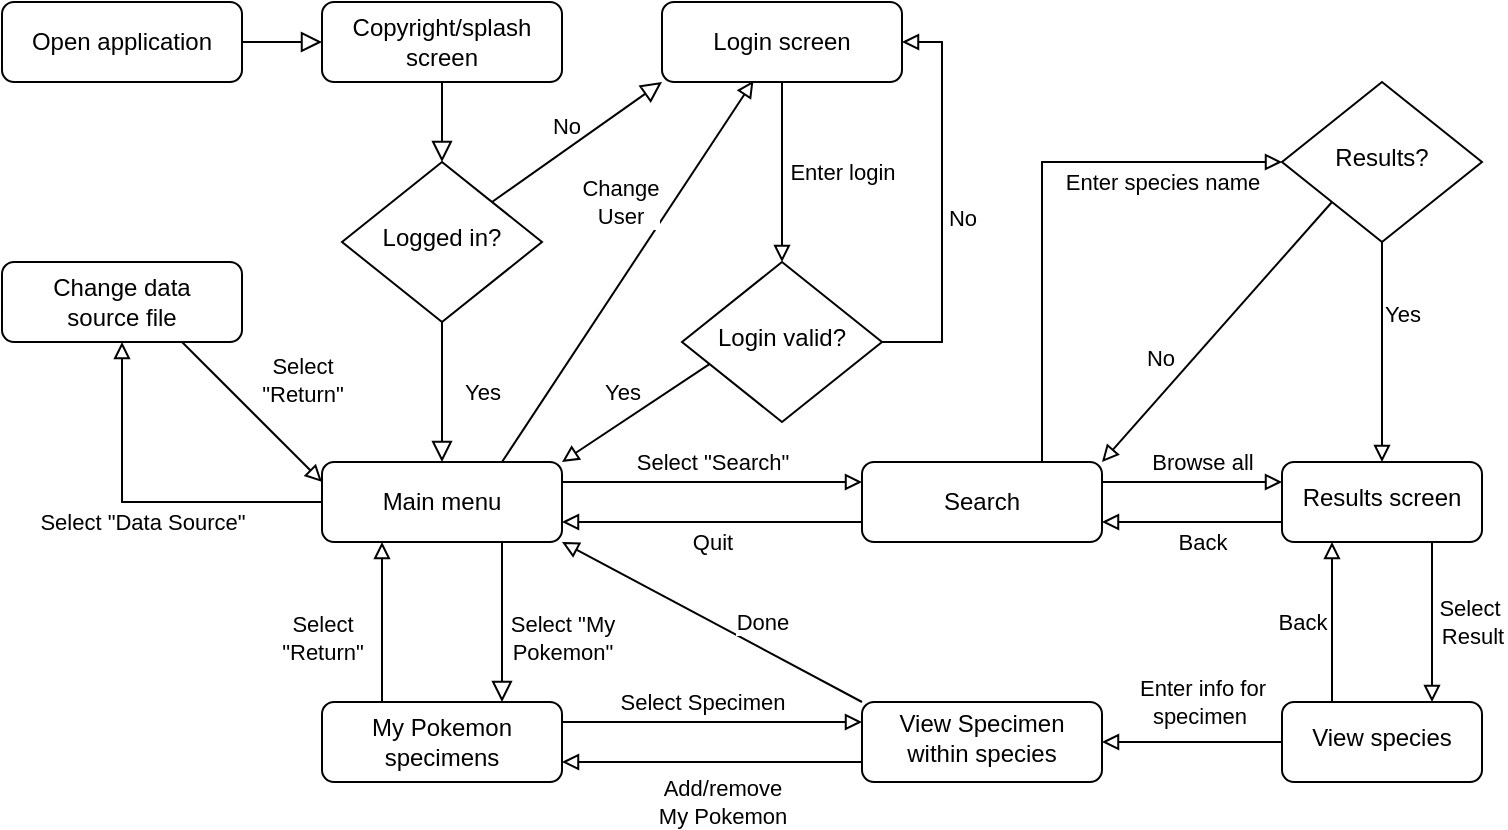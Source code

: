 <mxfile version="20.3.2" type="device"><diagram id="C5RBs43oDa-KdzZeNtuy" name="Page-1"><mxGraphModel dx="781" dy="468" grid="1" gridSize="10" guides="1" tooltips="1" connect="1" arrows="1" fold="1" page="1" pageScale="1" pageWidth="827" pageHeight="1169" math="0" shadow="0"><root><mxCell id="WIyWlLk6GJQsqaUBKTNV-0"/><mxCell id="WIyWlLk6GJQsqaUBKTNV-1" parent="WIyWlLk6GJQsqaUBKTNV-0"/><mxCell id="WIyWlLk6GJQsqaUBKTNV-2" value="" style="rounded=0;html=1;jettySize=auto;orthogonalLoop=1;fontSize=11;endArrow=block;endFill=0;endSize=8;strokeWidth=1;shadow=0;labelBackgroundColor=none;edgeStyle=orthogonalEdgeStyle;" parent="WIyWlLk6GJQsqaUBKTNV-1" source="WIyWlLk6GJQsqaUBKTNV-3" target="WIyWlLk6GJQsqaUBKTNV-6" edge="1"><mxGeometry relative="1" as="geometry"/></mxCell><mxCell id="WIyWlLk6GJQsqaUBKTNV-3" value="Copyright/splash screen" style="rounded=1;whiteSpace=wrap;html=1;fontSize=12;glass=0;strokeWidth=1;shadow=0;" parent="WIyWlLk6GJQsqaUBKTNV-1" vertex="1"><mxGeometry x="160" y="60" width="120" height="40" as="geometry"/></mxCell><mxCell id="WIyWlLk6GJQsqaUBKTNV-4" value="Yes" style="rounded=0;html=1;jettySize=auto;orthogonalLoop=1;fontSize=11;endArrow=block;endFill=0;endSize=8;strokeWidth=1;shadow=0;labelBackgroundColor=none;edgeStyle=orthogonalEdgeStyle;entryX=0.5;entryY=0;entryDx=0;entryDy=0;" parent="WIyWlLk6GJQsqaUBKTNV-1" source="WIyWlLk6GJQsqaUBKTNV-6" target="WIyWlLk6GJQsqaUBKTNV-12" edge="1"><mxGeometry y="20" relative="1" as="geometry"><mxPoint as="offset"/><mxPoint x="220" y="290" as="targetPoint"/></mxGeometry></mxCell><mxCell id="WIyWlLk6GJQsqaUBKTNV-5" value="No" style="rounded=0;html=1;jettySize=auto;orthogonalLoop=1;fontSize=11;endArrow=block;endFill=0;endSize=8;strokeWidth=1;shadow=0;labelBackgroundColor=none;exitX=1;exitY=0;exitDx=0;exitDy=0;entryX=0;entryY=1;entryDx=0;entryDy=0;" parent="WIyWlLk6GJQsqaUBKTNV-1" source="WIyWlLk6GJQsqaUBKTNV-6" target="WIyWlLk6GJQsqaUBKTNV-7" edge="1"><mxGeometry y="10" relative="1" as="geometry"><mxPoint as="offset"/></mxGeometry></mxCell><mxCell id="WIyWlLk6GJQsqaUBKTNV-6" value="Logged in?" style="rhombus;whiteSpace=wrap;html=1;shadow=0;fontFamily=Helvetica;fontSize=12;align=center;strokeWidth=1;spacing=6;spacingTop=-4;" parent="WIyWlLk6GJQsqaUBKTNV-1" vertex="1"><mxGeometry x="170" y="140" width="100" height="80" as="geometry"/></mxCell><mxCell id="a24e8hW7GEU3orFO0QLr-15" value="Enter login" style="edgeStyle=none;rounded=0;orthogonalLoop=1;jettySize=auto;html=1;exitX=0.5;exitY=1;exitDx=0;exitDy=0;entryX=0.5;entryY=0;entryDx=0;entryDy=0;endArrow=block;endFill=0;" parent="WIyWlLk6GJQsqaUBKTNV-1" source="WIyWlLk6GJQsqaUBKTNV-7" target="a24e8hW7GEU3orFO0QLr-14" edge="1"><mxGeometry y="30" relative="1" as="geometry"><mxPoint as="offset"/></mxGeometry></mxCell><mxCell id="WIyWlLk6GJQsqaUBKTNV-7" value="Login screen" style="rounded=1;whiteSpace=wrap;html=1;fontSize=12;glass=0;strokeWidth=1;shadow=0;" parent="WIyWlLk6GJQsqaUBKTNV-1" vertex="1"><mxGeometry x="330" y="60" width="120" height="40" as="geometry"/></mxCell><mxCell id="WIyWlLk6GJQsqaUBKTNV-8" value="Select &quot;My &lt;br&gt;Pokemon&quot;" style="rounded=0;html=1;jettySize=auto;orthogonalLoop=1;fontSize=11;endArrow=block;endFill=0;endSize=8;strokeWidth=1;shadow=0;labelBackgroundColor=none;edgeStyle=orthogonalEdgeStyle;exitX=0.75;exitY=1;exitDx=0;exitDy=0;entryX=0.75;entryY=0;entryDx=0;entryDy=0;" parent="WIyWlLk6GJQsqaUBKTNV-1" source="WIyWlLk6GJQsqaUBKTNV-12" target="WIyWlLk6GJQsqaUBKTNV-11" edge="1"><mxGeometry x="0.2" y="30" relative="1" as="geometry"><mxPoint as="offset"/><mxPoint x="220" y="350" as="sourcePoint"/><mxPoint x="220" y="380" as="targetPoint"/></mxGeometry></mxCell><mxCell id="a24e8hW7GEU3orFO0QLr-12" value="Select &lt;br&gt;&quot;Return&quot;" style="edgeStyle=none;rounded=0;orthogonalLoop=1;jettySize=auto;html=1;exitX=0.25;exitY=0;exitDx=0;exitDy=0;entryX=0.25;entryY=1;entryDx=0;entryDy=0;endArrow=block;endFill=0;" parent="WIyWlLk6GJQsqaUBKTNV-1" source="WIyWlLk6GJQsqaUBKTNV-11" target="WIyWlLk6GJQsqaUBKTNV-12" edge="1"><mxGeometry x="-0.2" y="30" relative="1" as="geometry"><mxPoint as="offset"/></mxGeometry></mxCell><mxCell id="-wZCFKQApsO8Bl1tp_i0-5" value="Select Specimen" style="edgeStyle=none;rounded=0;orthogonalLoop=1;jettySize=auto;html=1;exitX=1;exitY=0.25;exitDx=0;exitDy=0;entryX=0;entryY=0.25;entryDx=0;entryDy=0;endArrow=block;endFill=0;" edge="1" parent="WIyWlLk6GJQsqaUBKTNV-1" source="WIyWlLk6GJQsqaUBKTNV-11" target="-wZCFKQApsO8Bl1tp_i0-4"><mxGeometry x="-0.067" y="10" relative="1" as="geometry"><mxPoint as="offset"/></mxGeometry></mxCell><mxCell id="WIyWlLk6GJQsqaUBKTNV-11" value="My Pokemon specimens" style="rounded=1;whiteSpace=wrap;html=1;fontSize=12;glass=0;strokeWidth=1;shadow=0;" parent="WIyWlLk6GJQsqaUBKTNV-1" vertex="1"><mxGeometry x="160" y="410" width="120" height="40" as="geometry"/></mxCell><mxCell id="a24e8hW7GEU3orFO0QLr-9" value="Select &quot;Data Source&quot;" style="edgeStyle=orthogonalEdgeStyle;rounded=0;orthogonalLoop=1;jettySize=auto;html=1;entryX=0.5;entryY=1;entryDx=0;entryDy=0;endArrow=block;endFill=0;" parent="WIyWlLk6GJQsqaUBKTNV-1" source="WIyWlLk6GJQsqaUBKTNV-12" target="a24e8hW7GEU3orFO0QLr-8" edge="1"><mxGeometry y="10" relative="1" as="geometry"><mxPoint as="offset"/></mxGeometry></mxCell><mxCell id="a24e8hW7GEU3orFO0QLr-13" value="Select &quot;Search&quot;" style="edgeStyle=none;rounded=0;orthogonalLoop=1;jettySize=auto;html=1;exitX=1;exitY=0.25;exitDx=0;exitDy=0;entryX=0;entryY=0.25;entryDx=0;entryDy=0;endArrow=block;endFill=0;" parent="WIyWlLk6GJQsqaUBKTNV-1" source="WIyWlLk6GJQsqaUBKTNV-12" target="a24e8hW7GEU3orFO0QLr-5" edge="1"><mxGeometry y="10" relative="1" as="geometry"><mxPoint as="offset"/></mxGeometry></mxCell><mxCell id="-wZCFKQApsO8Bl1tp_i0-0" value="Change&lt;br&gt;User" style="rounded=0;orthogonalLoop=1;jettySize=auto;html=1;exitX=0.75;exitY=0;exitDx=0;exitDy=0;entryX=0.381;entryY=0.983;entryDx=0;entryDy=0;entryPerimeter=0;endArrow=block;endFill=0;" edge="1" parent="WIyWlLk6GJQsqaUBKTNV-1" source="WIyWlLk6GJQsqaUBKTNV-12" target="WIyWlLk6GJQsqaUBKTNV-7"><mxGeometry x="0.24" y="21" relative="1" as="geometry"><mxPoint x="-1" as="offset"/></mxGeometry></mxCell><mxCell id="WIyWlLk6GJQsqaUBKTNV-12" value="Main menu" style="rounded=1;whiteSpace=wrap;html=1;fontSize=12;glass=0;strokeWidth=1;shadow=0;" parent="WIyWlLk6GJQsqaUBKTNV-1" vertex="1"><mxGeometry x="160" y="290" width="120" height="40" as="geometry"/></mxCell><mxCell id="a24e8hW7GEU3orFO0QLr-0" value="Open application" style="rounded=1;whiteSpace=wrap;html=1;fontSize=12;glass=0;strokeWidth=1;shadow=0;" parent="WIyWlLk6GJQsqaUBKTNV-1" vertex="1"><mxGeometry y="60" width="120" height="40" as="geometry"/></mxCell><mxCell id="a24e8hW7GEU3orFO0QLr-1" value="" style="rounded=0;html=1;jettySize=auto;orthogonalLoop=1;fontSize=11;endArrow=block;endFill=0;endSize=8;strokeWidth=1;shadow=0;labelBackgroundColor=none;edgeStyle=orthogonalEdgeStyle;entryX=0;entryY=0.5;entryDx=0;entryDy=0;exitX=1;exitY=0.5;exitDx=0;exitDy=0;" parent="WIyWlLk6GJQsqaUBKTNV-1" source="a24e8hW7GEU3orFO0QLr-0" target="WIyWlLk6GJQsqaUBKTNV-3" edge="1"><mxGeometry relative="1" as="geometry"><mxPoint x="230" y="130" as="sourcePoint"/><mxPoint x="230" y="180" as="targetPoint"/></mxGeometry></mxCell><mxCell id="a24e8hW7GEU3orFO0QLr-19" value="Quit" style="edgeStyle=orthogonalEdgeStyle;rounded=0;orthogonalLoop=1;jettySize=auto;html=1;exitX=0;exitY=0.75;exitDx=0;exitDy=0;entryX=1;entryY=0.75;entryDx=0;entryDy=0;endArrow=block;endFill=0;" parent="WIyWlLk6GJQsqaUBKTNV-1" source="a24e8hW7GEU3orFO0QLr-5" target="WIyWlLk6GJQsqaUBKTNV-12" edge="1"><mxGeometry y="10" relative="1" as="geometry"><mxPoint as="offset"/></mxGeometry></mxCell><mxCell id="a24e8hW7GEU3orFO0QLr-24" value="Enter species name" style="edgeStyle=orthogonalEdgeStyle;rounded=0;orthogonalLoop=1;jettySize=auto;html=1;exitX=0.75;exitY=0;exitDx=0;exitDy=0;entryX=0;entryY=0.5;entryDx=0;entryDy=0;endArrow=block;endFill=0;" parent="WIyWlLk6GJQsqaUBKTNV-1" source="a24e8hW7GEU3orFO0QLr-5" target="a24e8hW7GEU3orFO0QLr-20" edge="1"><mxGeometry x="0.556" y="-10" relative="1" as="geometry"><Array as="points"><mxPoint x="520" y="140"/></Array><mxPoint as="offset"/></mxGeometry></mxCell><mxCell id="-wZCFKQApsO8Bl1tp_i0-8" value="Browse all" style="edgeStyle=none;rounded=0;orthogonalLoop=1;jettySize=auto;html=1;exitX=1;exitY=0.25;exitDx=0;exitDy=0;entryX=0;entryY=0.25;entryDx=0;entryDy=0;endArrow=block;endFill=0;" edge="1" parent="WIyWlLk6GJQsqaUBKTNV-1" source="a24e8hW7GEU3orFO0QLr-5" target="a24e8hW7GEU3orFO0QLr-32"><mxGeometry x="0.111" y="10" relative="1" as="geometry"><mxPoint as="offset"/></mxGeometry></mxCell><mxCell id="a24e8hW7GEU3orFO0QLr-5" value="Search" style="rounded=1;whiteSpace=wrap;html=1;fontSize=12;glass=0;strokeWidth=1;shadow=0;" parent="WIyWlLk6GJQsqaUBKTNV-1" vertex="1"><mxGeometry x="430" y="290" width="120" height="40" as="geometry"/></mxCell><mxCell id="a24e8hW7GEU3orFO0QLr-10" value="Select&lt;br&gt;&quot;Return&quot;" style="rounded=0;orthogonalLoop=1;jettySize=auto;html=1;exitX=0.75;exitY=1;exitDx=0;exitDy=0;entryX=0;entryY=0.25;entryDx=0;entryDy=0;endArrow=block;endFill=0;" parent="WIyWlLk6GJQsqaUBKTNV-1" source="a24e8hW7GEU3orFO0QLr-8" target="WIyWlLk6GJQsqaUBKTNV-12" edge="1"><mxGeometry x="0.143" y="28" relative="1" as="geometry"><mxPoint y="-1" as="offset"/></mxGeometry></mxCell><mxCell id="a24e8hW7GEU3orFO0QLr-8" value="Change data &lt;br&gt;source file" style="rounded=1;whiteSpace=wrap;html=1;fontSize=12;glass=0;strokeWidth=1;shadow=0;" parent="WIyWlLk6GJQsqaUBKTNV-1" vertex="1"><mxGeometry y="190" width="120" height="40" as="geometry"/></mxCell><mxCell id="a24e8hW7GEU3orFO0QLr-16" value="Yes" style="edgeStyle=none;rounded=0;orthogonalLoop=1;jettySize=auto;html=1;exitX=0.141;exitY=0.635;exitDx=0;exitDy=0;entryX=1;entryY=0;entryDx=0;entryDy=0;endArrow=block;endFill=0;exitPerimeter=0;" parent="WIyWlLk6GJQsqaUBKTNV-1" source="a24e8hW7GEU3orFO0QLr-14" target="WIyWlLk6GJQsqaUBKTNV-12" edge="1"><mxGeometry x="-0.011" y="-12" relative="1" as="geometry"><mxPoint x="-1" as="offset"/></mxGeometry></mxCell><mxCell id="a24e8hW7GEU3orFO0QLr-18" value="No" style="edgeStyle=orthogonalEdgeStyle;rounded=0;orthogonalLoop=1;jettySize=auto;html=1;exitX=1;exitY=0.5;exitDx=0;exitDy=0;endArrow=block;endFill=0;entryX=1;entryY=0.5;entryDx=0;entryDy=0;" parent="WIyWlLk6GJQsqaUBKTNV-1" source="a24e8hW7GEU3orFO0QLr-14" target="WIyWlLk6GJQsqaUBKTNV-7" edge="1"><mxGeometry x="-0.077" y="-10" relative="1" as="geometry"><mxPoint x="480" y="180" as="targetPoint"/><Array as="points"><mxPoint x="470" y="230"/><mxPoint x="470" y="80"/></Array><mxPoint as="offset"/></mxGeometry></mxCell><mxCell id="a24e8hW7GEU3orFO0QLr-14" value="Login valid?" style="rhombus;whiteSpace=wrap;html=1;shadow=0;fontFamily=Helvetica;fontSize=12;align=center;strokeWidth=1;spacing=6;spacingTop=-4;" parent="WIyWlLk6GJQsqaUBKTNV-1" vertex="1"><mxGeometry x="340" y="190" width="100" height="80" as="geometry"/></mxCell><mxCell id="a24e8hW7GEU3orFO0QLr-25" value="Yes" style="edgeStyle=orthogonalEdgeStyle;rounded=0;orthogonalLoop=1;jettySize=auto;html=1;exitX=0.5;exitY=1;exitDx=0;exitDy=0;entryX=0.5;entryY=0;entryDx=0;entryDy=0;endArrow=block;endFill=0;" parent="WIyWlLk6GJQsqaUBKTNV-1" source="a24e8hW7GEU3orFO0QLr-20" target="a24e8hW7GEU3orFO0QLr-32" edge="1"><mxGeometry x="-0.333" y="10" relative="1" as="geometry"><mxPoint y="-1" as="offset"/><mxPoint x="800" y="190" as="targetPoint"/></mxGeometry></mxCell><mxCell id="a24e8hW7GEU3orFO0QLr-28" value="No" style="rounded=0;orthogonalLoop=1;jettySize=auto;html=1;exitX=0;exitY=1;exitDx=0;exitDy=0;entryX=1;entryY=0;entryDx=0;entryDy=0;endArrow=block;endFill=0;" parent="WIyWlLk6GJQsqaUBKTNV-1" source="a24e8hW7GEU3orFO0QLr-20" target="a24e8hW7GEU3orFO0QLr-5" edge="1"><mxGeometry x="0.329" y="-13" relative="1" as="geometry"><mxPoint as="offset"/><mxPoint x="710" y="210" as="targetPoint"/></mxGeometry></mxCell><mxCell id="a24e8hW7GEU3orFO0QLr-20" value="Results?" style="rhombus;whiteSpace=wrap;html=1;shadow=0;fontFamily=Helvetica;fontSize=12;align=center;strokeWidth=1;spacing=6;spacingTop=-4;" parent="WIyWlLk6GJQsqaUBKTNV-1" vertex="1"><mxGeometry x="640" y="100" width="100" height="80" as="geometry"/></mxCell><mxCell id="-wZCFKQApsO8Bl1tp_i0-2" value="Select&amp;nbsp;&lt;br&gt;Result" style="edgeStyle=none;rounded=0;orthogonalLoop=1;jettySize=auto;html=1;exitX=0.75;exitY=1;exitDx=0;exitDy=0;endArrow=block;endFill=0;entryX=0.75;entryY=0;entryDx=0;entryDy=0;" edge="1" parent="WIyWlLk6GJQsqaUBKTNV-1" source="a24e8hW7GEU3orFO0QLr-32" target="-wZCFKQApsO8Bl1tp_i0-1"><mxGeometry y="20" relative="1" as="geometry"><mxPoint as="offset"/></mxGeometry></mxCell><mxCell id="-wZCFKQApsO8Bl1tp_i0-3" value="Back" style="edgeStyle=none;rounded=0;orthogonalLoop=1;jettySize=auto;html=1;exitX=0;exitY=0.75;exitDx=0;exitDy=0;entryX=1;entryY=0.75;entryDx=0;entryDy=0;endArrow=block;endFill=0;" edge="1" parent="WIyWlLk6GJQsqaUBKTNV-1" source="a24e8hW7GEU3orFO0QLr-32" target="a24e8hW7GEU3orFO0QLr-5"><mxGeometry x="-0.111" y="10" relative="1" as="geometry"><mxPoint as="offset"/></mxGeometry></mxCell><mxCell id="a24e8hW7GEU3orFO0QLr-32" value="Results screen" style="rounded=1;whiteSpace=wrap;html=1;shadow=0;fontFamily=Helvetica;fontSize=12;align=center;strokeWidth=1;spacing=6;spacingTop=-4;" parent="WIyWlLk6GJQsqaUBKTNV-1" vertex="1"><mxGeometry x="640" y="290" width="100" height="40" as="geometry"/></mxCell><mxCell id="-wZCFKQApsO8Bl1tp_i0-6" value="Enter info for &lt;br&gt;specimen&amp;nbsp;" style="edgeStyle=none;rounded=0;orthogonalLoop=1;jettySize=auto;html=1;exitX=0;exitY=0.5;exitDx=0;exitDy=0;entryX=1;entryY=0.5;entryDx=0;entryDy=0;endArrow=block;endFill=0;" edge="1" parent="WIyWlLk6GJQsqaUBKTNV-1" source="-wZCFKQApsO8Bl1tp_i0-1" target="-wZCFKQApsO8Bl1tp_i0-4"><mxGeometry x="-0.111" y="-20" relative="1" as="geometry"><mxPoint as="offset"/></mxGeometry></mxCell><mxCell id="-wZCFKQApsO8Bl1tp_i0-11" value="Back" style="edgeStyle=orthogonalEdgeStyle;rounded=0;orthogonalLoop=1;jettySize=auto;html=1;exitX=0.25;exitY=0;exitDx=0;exitDy=0;entryX=0.25;entryY=1;entryDx=0;entryDy=0;endArrow=block;endFill=0;" edge="1" parent="WIyWlLk6GJQsqaUBKTNV-1" source="-wZCFKQApsO8Bl1tp_i0-1" target="a24e8hW7GEU3orFO0QLr-32"><mxGeometry y="15" relative="1" as="geometry"><mxPoint as="offset"/></mxGeometry></mxCell><mxCell id="-wZCFKQApsO8Bl1tp_i0-1" value="View species" style="rounded=1;whiteSpace=wrap;html=1;shadow=0;fontFamily=Helvetica;fontSize=12;align=center;strokeWidth=1;spacing=6;spacingTop=-4;" vertex="1" parent="WIyWlLk6GJQsqaUBKTNV-1"><mxGeometry x="640" y="410" width="100" height="40" as="geometry"/></mxCell><mxCell id="-wZCFKQApsO8Bl1tp_i0-7" value="Done" style="edgeStyle=none;rounded=0;orthogonalLoop=1;jettySize=auto;html=1;exitX=0;exitY=0;exitDx=0;exitDy=0;entryX=1;entryY=1;entryDx=0;entryDy=0;endArrow=block;endFill=0;" edge="1" parent="WIyWlLk6GJQsqaUBKTNV-1" source="-wZCFKQApsO8Bl1tp_i0-4" target="WIyWlLk6GJQsqaUBKTNV-12"><mxGeometry x="-0.26" y="-12" relative="1" as="geometry"><mxPoint as="offset"/></mxGeometry></mxCell><mxCell id="-wZCFKQApsO8Bl1tp_i0-10" value="Add/remove &lt;br&gt;My Pokemon" style="edgeStyle=orthogonalEdgeStyle;rounded=0;orthogonalLoop=1;jettySize=auto;html=1;exitX=0;exitY=0.75;exitDx=0;exitDy=0;entryX=1;entryY=0.75;entryDx=0;entryDy=0;endArrow=block;endFill=0;" edge="1" parent="WIyWlLk6GJQsqaUBKTNV-1" source="-wZCFKQApsO8Bl1tp_i0-4" target="WIyWlLk6GJQsqaUBKTNV-11"><mxGeometry x="-0.067" y="20" relative="1" as="geometry"><mxPoint as="offset"/></mxGeometry></mxCell><mxCell id="-wZCFKQApsO8Bl1tp_i0-4" value="View Specimen within species" style="rounded=1;whiteSpace=wrap;html=1;shadow=0;fontFamily=Helvetica;fontSize=12;align=center;strokeWidth=1;spacing=6;spacingTop=-4;" vertex="1" parent="WIyWlLk6GJQsqaUBKTNV-1"><mxGeometry x="430" y="410" width="120" height="40" as="geometry"/></mxCell></root></mxGraphModel></diagram></mxfile>
